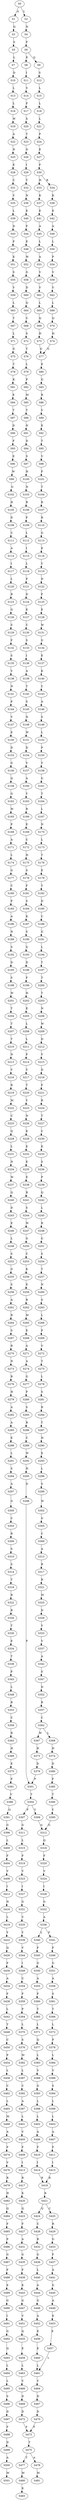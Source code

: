 strict digraph  {
	S0 -> S1 [ label = A ];
	S0 -> S2 [ label = L ];
	S1 -> S3 [ label = Q ];
	S2 -> S4 [ label = N ];
	S3 -> S5 [ label = S ];
	S4 -> S6 [ label = F ];
	S5 -> S7 [ label = L ];
	S6 -> S8 [ label = E ];
	S6 -> S9 [ label = Q ];
	S7 -> S10 [ label = D ];
	S8 -> S11 [ label = I ];
	S9 -> S12 [ label = S ];
	S10 -> S13 [ label = L ];
	S11 -> S14 [ label = V ];
	S12 -> S15 [ label = L ];
	S13 -> S16 [ label = L ];
	S14 -> S17 [ label = F ];
	S15 -> S18 [ label = L ];
	S16 -> S19 [ label = W ];
	S17 -> S20 [ label = S ];
	S18 -> S21 [ label = L ];
	S19 -> S22 [ label = A ];
	S20 -> S23 [ label = T ];
	S21 -> S24 [ label = P ];
	S22 -> S25 [ label = N ];
	S23 -> S26 [ label = G ];
	S24 -> S27 [ label = E ];
	S25 -> S28 [ label = E ];
	S26 -> S29 [ label = I ];
	S27 -> S30 [ label = F ];
	S28 -> S31 [ label = C ];
	S29 -> S32 [ label = T ];
	S30 -> S33 [ label = H ];
	S30 -> S34 [ label = R ];
	S31 -> S35 [ label = V ];
	S32 -> S36 [ label = N ];
	S33 -> S37 [ label = K ];
	S34 -> S38 [ label = K ];
	S35 -> S39 [ label = L ];
	S36 -> S40 [ label = E ];
	S37 -> S41 [ label = E ];
	S38 -> S42 [ label = E ];
	S39 -> S43 [ label = D ];
	S40 -> S44 [ label = F ];
	S41 -> S45 [ label = A ];
	S42 -> S46 [ label = A ];
	S43 -> S47 [ label = F ];
	S44 -> S48 [ label = E ];
	S45 -> S49 [ label = L ];
	S46 -> S50 [ label = L ];
	S47 -> S51 [ label = E ];
	S48 -> S52 [ label = W ];
	S49 -> S53 [ label = A ];
	S50 -> S54 [ label = P ];
	S51 -> S55 [ label = S ];
	S52 -> S56 [ label = G ];
	S53 -> S57 [ label = V ];
	S54 -> S58 [ label = V ];
	S55 -> S59 [ label = V ];
	S56 -> S60 [ label = D ];
	S57 -> S61 [ label = V ];
	S58 -> S62 [ label = V ];
	S59 -> S63 [ label = L ];
	S60 -> S64 [ label = Q ];
	S61 -> S65 [ label = L ];
	S62 -> S66 [ label = L ];
	S63 -> S67 [ label = T ];
	S64 -> S68 [ label = C ];
	S65 -> S69 [ label = Q ];
	S66 -> S70 [ label = Q ];
	S67 -> S71 [ label = L ];
	S68 -> S72 [ label = S ];
	S69 -> S73 [ label = H ];
	S70 -> S74 [ label = H ];
	S71 -> S75 [ label = G ];
	S72 -> S76 [ label = T ];
	S73 -> S77 [ label = G ];
	S74 -> S77 [ label = G ];
	S75 -> S78 [ label = T ];
	S76 -> S79 [ label = L ];
	S77 -> S80 [ label = E ];
	S78 -> S81 [ label = K ];
	S79 -> S82 [ label = P ];
	S80 -> S83 [ label = G ];
	S81 -> S84 [ label = E ];
	S82 -> S85 [ label = M ];
	S83 -> S86 [ label = R ];
	S84 -> S87 [ label = T ];
	S85 -> S88 [ label = T ];
	S86 -> S89 [ label = V ];
	S87 -> S90 [ label = D ];
	S88 -> S91 [ label = N ];
	S89 -> S92 [ label = E ];
	S90 -> S93 [ label = F ];
	S91 -> S94 [ label = D ];
	S92 -> S95 [ label = T ];
	S93 -> S96 [ label = E ];
	S94 -> S97 [ label = S ];
	S95 -> S98 [ label = V ];
	S96 -> S99 [ label = W ];
	S97 -> S100 [ label = H ];
	S98 -> S101 [ label = F ];
	S99 -> S102 [ label = G ];
	S100 -> S103 [ label = N ];
	S101 -> S104 [ label = T ];
	S102 -> S105 [ label = H ];
	S103 -> S106 [ label = R ];
	S104 -> S107 [ label = R ];
	S105 -> S108 [ label = D ];
	S106 -> S109 [ label = F ];
	S107 -> S110 [ label = R ];
	S108 -> S111 [ label = C ];
	S109 -> S112 [ label = L ];
	S110 -> S113 [ label = G ];
	S111 -> S114 [ label = A ];
	S112 -> S115 [ label = I ];
	S113 -> S116 [ label = E ];
	S114 -> S117 [ label = I ];
	S115 -> S118 [ label = L ];
	S116 -> S119 [ label = Y ];
	S117 -> S120 [ label = L ];
	S118 -> S121 [ label = P ];
	S119 -> S122 [ label = D ];
	S120 -> S123 [ label = R ];
	S121 -> S124 [ label = D ];
	S122 -> S125 [ label = F ];
	S123 -> S126 [ label = G ];
	S124 -> S127 [ label = E ];
	S125 -> S128 [ label = E ];
	S126 -> S129 [ label = S ];
	S127 -> S130 [ label = C ];
	S128 -> S131 [ label = W ];
	S129 -> S132 [ label = F ];
	S130 -> S133 [ label = S ];
	S131 -> S134 [ label = G ];
	S132 -> S135 [ label = S ];
	S133 -> S136 [ label = I ];
	S134 -> S137 [ label = E ];
	S135 -> S138 [ label = V ];
	S136 -> S139 [ label = A ];
	S137 -> S140 [ label = K ];
	S138 -> S141 [ label = N ];
	S139 -> S142 [ label = T ];
	S140 -> S143 [ label = C ];
	S141 -> S144 [ label = P ];
	S142 -> S145 [ label = S ];
	S143 -> S146 [ label = A ];
	S144 -> S147 [ label = V ];
	S145 -> S148 [ label = N ];
	S146 -> S149 [ label = S ];
	S147 -> S150 [ label = E ];
	S148 -> S151 [ label = W ];
	S149 -> S152 [ label = L ];
	S150 -> S153 [ label = D ];
	S151 -> S154 [ label = D ];
	S152 -> S155 [ label = P ];
	S153 -> S156 [ label = G ];
	S154 -> S157 [ label = V ];
	S155 -> S158 [ label = V ];
	S156 -> S159 [ label = Q ];
	S157 -> S160 [ label = A ];
	S158 -> S161 [ label = G ];
	S159 -> S162 [ label = G ];
	S160 -> S163 [ label = Y ];
	S161 -> S164 [ label = T ];
	S162 -> S165 [ label = W ];
	S163 -> S166 [ label = R ];
	S164 -> S167 [ label = L ];
	S165 -> S168 [ label = P ];
	S166 -> S169 [ label = E ];
	S167 -> S170 [ label = N ];
	S168 -> S171 [ label = A ];
	S169 -> S172 [ label = C ];
	S170 -> S173 [ label = L ];
	S171 -> S174 [ label = L ];
	S172 -> S175 [ label = H ];
	S173 -> S176 [ label = T ];
	S174 -> S177 [ label = G ];
	S175 -> S178 [ label = S ];
	S176 -> S179 [ label = E ];
	S177 -> S180 [ label = C ];
	S178 -> S181 [ label = F ];
	S179 -> S182 [ label = T ];
	S180 -> S183 [ label = P ];
	S181 -> S184 [ label = S ];
	S182 -> S185 [ label = D ];
	S183 -> S186 [ label = A ];
	S184 -> S187 [ label = K ];
	S185 -> S188 [ label = C ];
	S186 -> S189 [ label = N ];
	S187 -> S190 [ label = S ];
	S188 -> S191 [ label = G ];
	S189 -> S192 [ label = S ];
	S190 -> S193 [ label = G ];
	S191 -> S194 [ label = L ];
	S192 -> S195 [ label = D ];
	S193 -> S196 [ label = D ];
	S194 -> S197 [ label = T ];
	S195 -> S198 [ label = S ];
	S196 -> S199 [ label = F ];
	S197 -> S200 [ label = T ];
	S198 -> S201 [ label = W ];
	S199 -> S202 [ label = H ];
	S200 -> S203 [ label = T ];
	S201 -> S204 [ label = T ];
	S202 -> S205 [ label = E ];
	S203 -> S206 [ label = N ];
	S204 -> S207 [ label = T ];
	S205 -> S208 [ label = L ];
	S206 -> S209 [ label = W ];
	S207 -> S210 [ label = T ];
	S208 -> S211 [ label = L ];
	S209 -> S212 [ label = D ];
	S210 -> S213 [ label = N ];
	S211 -> S214 [ label = P ];
	S212 -> S215 [ label = V ];
	S213 -> S216 [ label = V ];
	S214 -> S217 [ label = V ];
	S215 -> S218 [ label = D ];
	S216 -> S219 [ label = R ];
	S217 -> S220 [ label = T ];
	S218 -> S221 [ label = F ];
	S219 -> S222 [ label = M ];
	S220 -> S223 [ label = Y ];
	S221 -> S224 [ label = R ];
	S222 -> S225 [ label = C ];
	S223 -> S226 [ label = N ];
	S224 -> S227 [ label = T ];
	S225 -> S228 [ label = Q ];
	S226 -> S229 [ label = K ];
	S227 -> S230 [ label = C ];
	S228 -> S231 [ label = L ];
	S229 -> S232 [ label = E ];
	S230 -> S233 [ label = K ];
	S231 -> S234 [ label = N ];
	S232 -> S235 [ label = E ];
	S233 -> S236 [ label = S ];
	S234 -> S237 [ label = W ];
	S235 -> S238 [ label = E ];
	S236 -> S239 [ label = P ];
	S237 -> S240 [ label = Q ];
	S238 -> S241 [ label = R ];
	S239 -> S242 [ label = Q ];
	S240 -> S243 [ label = D ];
	S241 -> S244 [ label = S ];
	S242 -> S245 [ label = L ];
	S243 -> S246 [ label = E ];
	S244 -> S247 [ label = W ];
	S245 -> S248 [ label = R ];
	S246 -> S249 [ label = L ];
	S247 -> S250 [ label = G ];
	S248 -> S251 [ label = G ];
	S249 -> S252 [ label = S ];
	S250 -> S253 [ label = C ];
	S251 -> S254 [ label = S ];
	S252 -> S255 [ label = G ];
	S253 -> S256 [ label = K ];
	S254 -> S257 [ label = T ];
	S255 -> S258 [ label = S ];
	S256 -> S259 [ label = E ];
	S257 -> S260 [ label = N ];
	S258 -> S261 [ label = A ];
	S259 -> S262 [ label = R ];
	S260 -> S263 [ label = S ];
	S261 -> S264 [ label = R ];
	S262 -> S265 [ label = M ];
	S263 -> S266 [ label = L ];
	S264 -> S267 [ label = S ];
	S265 -> S268 [ label = E ];
	S266 -> S269 [ label = P ];
	S267 -> S270 [ label = R ];
	S268 -> S271 [ label = A ];
	S269 -> S272 [ label = V ];
	S270 -> S273 [ label = N ];
	S271 -> S274 [ label = A ];
	S272 -> S275 [ label = T ];
	S273 -> S276 [ label = R ];
	S274 -> S277 [ label = G ];
	S275 -> S278 [ label = L ];
	S276 -> S279 [ label = H ];
	S277 -> S280 [ label = P ];
	S278 -> S281 [ label = S ];
	S279 -> S282 [ label = A ];
	S280 -> S283 [ label = S ];
	S281 -> S284 [ label = R ];
	S282 -> S285 [ label = A ];
	S283 -> S286 [ label = R ];
	S284 -> S287 [ label = T ];
	S285 -> S288 [ label = E ];
	S286 -> S289 [ label = C ];
	S287 -> S290 [ label = H ];
	S288 -> S291 [ label = L ];
	S289 -> S292 [ label = W ];
	S290 -> S293 [ label = E ];
	S291 -> S294 [ label = S ];
	S292 -> S295 [ label = H ];
	S293 -> S296 [ label = L ];
	S294 -> S297 [ label = A ];
	S295 -> S298 [ label = D ];
	S296 -> S299 [ label = S ];
	S297 -> S300 [ label = G ];
	S298 -> S301 [ label = P ];
	S299 -> S302 [ label = W ];
	S300 -> S303 [ label = C ];
	S301 -> S304 [ label = T ];
	S302 -> S305 [ label = G ];
	S303 -> S306 [ label = R ];
	S304 -> S307 [ label = F ];
	S304 -> S308 [ label = Y ];
	S305 -> S309 [ label = C ];
	S306 -> S310 [ label = S ];
	S307 -> S311 [ label = G ];
	S308 -> S312 [ label = G ];
	S309 -> S313 [ label = A ];
	S310 -> S314 [ label = S ];
	S311 -> S315 [ label = L ];
	S312 -> S316 [ label = Q ];
	S313 -> S317 [ label = R ];
	S314 -> S318 [ label = T ];
	S315 -> S319 [ label = F ];
	S316 -> S320 [ label = F ];
	S317 -> S321 [ label = R ];
	S318 -> S322 [ label = R ];
	S319 -> S323 [ label = V ];
	S320 -> S324 [ label = V ];
	S321 -> S325 [ label = M ];
	S322 -> S326 [ label = R ];
	S323 -> S327 [ label = I ];
	S324 -> S328 [ label = I ];
	S325 -> S329 [ label = D ];
	S326 -> S330 [ label = T ];
	S327 -> S331 [ label = G ];
	S328 -> S332 [ label = G ];
	S329 -> S333 [ label = V ];
	S330 -> S334 [ label = E ];
	S331 -> S335 [ label = V ];
	S332 -> S336 [ label = A ];
	S333 -> S337 [ label = V ];
	S334 -> S338 [ label = T ];
	S335 -> S339 [ label = Y ];
	S336 -> S340 [ label = L ];
	S336 -> S341 [ label = F ];
	S337 -> S342 [ label = A ];
	S338 -> S343 [ label = P ];
	S339 -> S344 [ label = V ];
	S340 -> S345 [ label = F ];
	S341 -> S346 [ label = F ];
	S342 -> S347 [ label = S ];
	S343 -> S348 [ label = L ];
	S344 -> S349 [ label = I ];
	S345 -> S350 [ label = G ];
	S346 -> S351 [ label = G ];
	S347 -> S352 [ label = D ];
	S348 -> S353 [ label = R ];
	S349 -> S354 [ label = C ];
	S350 -> S355 [ label = A ];
	S351 -> S356 [ label = A ];
	S352 -> S357 [ label = R ];
	S353 -> S358 [ label = C ];
	S354 -> S359 [ label = F ];
	S355 -> S360 [ label = F ];
	S356 -> S361 [ label = S ];
	S357 -> S362 [ label = C ];
	S358 -> S363 [ label = R ];
	S359 -> S364 [ label = P ];
	S360 -> S365 [ label = T ];
	S361 -> S366 [ label = T ];
	S362 -> S367 [ label = W ];
	S362 -> S368 [ label = L ];
	S363 -> S369 [ label = H ];
	S364 -> S370 [ label = L ];
	S365 -> S371 [ label = L ];
	S366 -> S372 [ label = L ];
	S367 -> S373 [ label = H ];
	S368 -> S374 [ label = H ];
	S369 -> S375 [ label = E ];
	S370 -> S376 [ label = S ];
	S371 -> S377 [ label = Q ];
	S372 -> S378 [ label = P ];
	S373 -> S379 [ label = D ];
	S374 -> S380 [ label = D ];
	S375 -> S381 [ label = P ];
	S376 -> S382 [ label = M ];
	S377 -> S383 [ label = L ];
	S378 -> S384 [ label = L ];
	S379 -> S301 [ label = P ];
	S380 -> S385 [ label = P ];
	S381 -> S386 [ label = V ];
	S382 -> S387 [ label = L ];
	S383 -> S388 [ label = V ];
	S384 -> S389 [ label = V ];
	S385 -> S390 [ label = T ];
	S386 -> S391 [ label = Q ];
	S387 -> S392 [ label = C ];
	S388 -> S393 [ label = G ];
	S389 -> S394 [ label = S ];
	S390 -> S395 [ label = Y ];
	S391 -> S396 [ label = G ];
	S392 -> S397 [ label = A ];
	S393 -> S398 [ label = L ];
	S394 -> S399 [ label = L ];
	S395 -> S312 [ label = G ];
	S396 -> S400 [ label = L ];
	S397 -> S401 [ label = L ];
	S398 -> S402 [ label = L ];
	S399 -> S403 [ label = L ];
	S400 -> S404 [ label = F ];
	S401 -> S405 [ label = V ];
	S402 -> S406 [ label = A ];
	S403 -> S407 [ label = A ];
	S404 -> S408 [ label = V ];
	S405 -> S409 [ label = F ];
	S406 -> S410 [ label = F ];
	S407 -> S411 [ label = F ];
	S408 -> S412 [ label = I ];
	S409 -> S413 [ label = I ];
	S410 -> S414 [ label = I ];
	S411 -> S415 [ label = I ];
	S412 -> S416 [ label = N ];
	S413 -> S417 [ label = R ];
	S414 -> S418 [ label = R ];
	S415 -> S418 [ label = R ];
	S416 -> S419 [ label = L ];
	S417 -> S420 [ label = K ];
	S418 -> S421 [ label = K ];
	S419 -> S422 [ label = Y ];
	S420 -> S423 [ label = Q ];
	S421 -> S424 [ label = Q ];
	S421 -> S425 [ label = C ];
	S422 -> S426 [ label = Q ];
	S423 -> S427 [ label = F ];
	S424 -> S428 [ label = C ];
	S425 -> S429 [ label = R ];
	S426 -> S430 [ label = F ];
	S427 -> S431 [ label = A ];
	S428 -> S432 [ label = R ];
	S429 -> S433 [ label = G ];
	S430 -> S434 [ label = A ];
	S431 -> S435 [ label = G ];
	S432 -> S436 [ label = G ];
	S433 -> S437 [ label = F ];
	S434 -> S438 [ label = F ];
	S435 -> S439 [ label = F ];
	S436 -> S440 [ label = L ];
	S437 -> S441 [ label = A ];
	S438 -> S442 [ label = L ];
	S439 -> S443 [ label = K ];
	S440 -> S444 [ label = A ];
	S441 -> S445 [ label = G ];
	S442 -> S446 [ label = T ];
	S443 -> S447 [ label = G ];
	S444 -> S448 [ label = G ];
	S445 -> S449 [ label = A ];
	S446 -> S450 [ label = C ];
	S447 -> S451 [ label = V ];
	S448 -> S452 [ label = A ];
	S449 -> S453 [ label = E ];
	S450 -> S454 [ label = P ];
	S451 -> S455 [ label = Q ];
	S452 -> S456 [ label = E ];
	S453 -> S457 [ label = E ];
	S454 -> S458 [ label = L ];
	S455 -> S459 [ label = E ];
	S456 -> S460 [ label = E ];
	S457 -> S461 [ label = L ];
	S458 -> S462 [ label = C ];
	S459 -> S463 [ label = L ];
	S460 -> S461 [ label = L ];
	S461 -> S464 [ label = V ];
	S462 -> S465 [ label = L ];
	S463 -> S466 [ label = V ];
	S464 -> S467 [ label = D ];
	S465 -> S468 [ label = M ];
	S466 -> S469 [ label = D ];
	S467 -> S470 [ label = D ];
	S468 -> S471 [ label = A ];
	S469 -> S472 [ label = D ];
	S470 -> S473 [ label = F ];
	S471 -> S474 [ label = F ];
	S472 -> S473 [ label = F ];
	S473 -> S475 [ label = T ];
	S474 -> S476 [ label = V ];
	S475 -> S477 [ label = T ];
	S475 -> S478 [ label = A ];
	S476 -> S479 [ label = R ];
	S477 -> S480 [ label = M ];
	S478 -> S481 [ label = M ];
	S479 -> S482 [ label = H ];
	S480 -> S483 [ label = K ];
	S482 -> S484 [ label = Q ];
	S484 -> S485 [ label = F ];
	S485 -> S486 [ label = P ];
	S486 -> S487 [ label = G ];
	S487 -> S488 [ label = F ];
	S488 -> S489 [ label = E ];
	S489 -> S490 [ label = G ];
	S490 -> S491 [ label = I ];
	S491 -> S492 [ label = G ];
	S492 -> S493 [ label = Q ];
	S493 -> S494 [ label = L ];
	S494 -> S495 [ label = L ];
	S495 -> S496 [ label = S ];
	S496 -> S497 [ label = D ];
	S497 -> S498 [ label = F ];
	S498 -> S499 [ label = D ];
	S499 -> S500 [ label = A ];
	S500 -> S501 [ label = M ];
}
